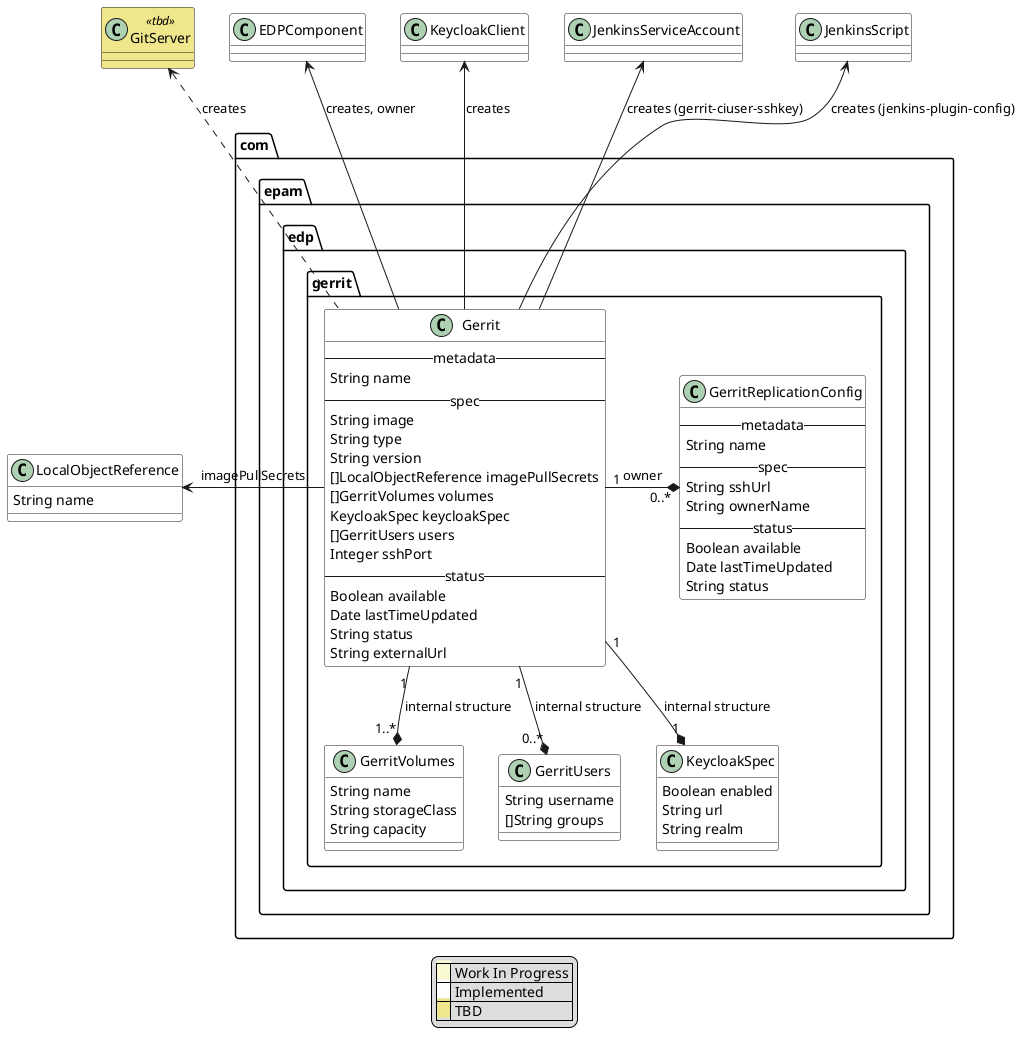 @startuml

skinparam class {
    BackgroundColor #white
	BackgroundColor<<wip>> LightGoldenRodYellow
	BackgroundColor<<tbd>> Khaki
}

package com.epam.edp.gerrit {
    class Gerrit {
      -- metadata --
        String name
      -- spec --
        String image
        String type
        String version
        []LocalObjectReference imagePullSecrets
        []GerritVolumes volumes
        KeycloakSpec keycloakSpec
        []GerritUsers users
        Integer sshPort
      -- status --
        Boolean available
        Date lastTimeUpdated
        String status
        String externalUrl
    }

    Gerrit "1" --* "1..*" GerritVolumes : internal structure
    class GerritVolumes {
        String name
        String storageClass
        String capacity
    }

    Gerrit "1" --* "0..*" GerritUsers : internal structure
    class GerritUsers {
        String username
        []String groups
    }

    Gerrit "1" --* "1" KeycloakSpec : internal structure
    class KeycloakSpec {
        Boolean enabled
        String url
        String realm
    }

    Gerrit "1" -* "0..*" GerritReplicationConfig : owner
    class GerritReplicationConfig {
        --metadata--
            String name
        --spec--
            String sshUrl
            String ownerName
        --status--
            Boolean available
            Date lastTimeUpdated
            String status
    }
}

Gerrit -u-> JenkinsScript : creates (jenkins-plugin-config)
Gerrit -u-> JenkinsServiceAccount : creates (gerrit-ciuser-sshkey)
Gerrit -u-> KeycloakClient : creates
Gerrit -u-> EDPComponent : creates, owner
Gerrit .u.> GitServer : creates
class LocalObjectReference {
    String name
}
Gerrit -l-> LocalObjectReference : imagePullSecrets
class GitServer <<tbd>> {
}


legend
|<back:LightGoldenRodYellow>    </back>| Work In Progress |
|<back:White>    </back>| Implemented |
|<back:Khaki>    </back>| TBD |
endlegend

skinparam class {
	backgroundColor<<impl>> LightGoldenRodYellow
	backgroundColor<<wip>> LightGreen
	backgroundColor<<tbd>> Khaki
}
@enduml